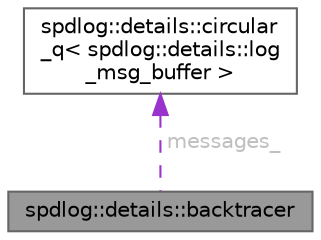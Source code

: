 digraph "spdlog::details::backtracer"
{
 // LATEX_PDF_SIZE
  bgcolor="transparent";
  edge [fontname=Helvetica,fontsize=10,labelfontname=Helvetica,labelfontsize=10];
  node [fontname=Helvetica,fontsize=10,shape=box,height=0.2,width=0.4];
  Node1 [id="Node000001",label="spdlog::details::backtracer",height=0.2,width=0.4,color="gray40", fillcolor="grey60", style="filled", fontcolor="black",tooltip=" "];
  Node2 -> Node1 [id="edge2_Node000001_Node000002",dir="back",color="darkorchid3",style="dashed",tooltip=" ",label=" messages_",fontcolor="grey" ];
  Node2 [id="Node000002",label="spdlog::details::circular\l_q\< spdlog::details::log\l_msg_buffer \>",height=0.2,width=0.4,color="gray40", fillcolor="white", style="filled",URL="$classspdlog_1_1details_1_1circular__q.html",tooltip=" "];
}
